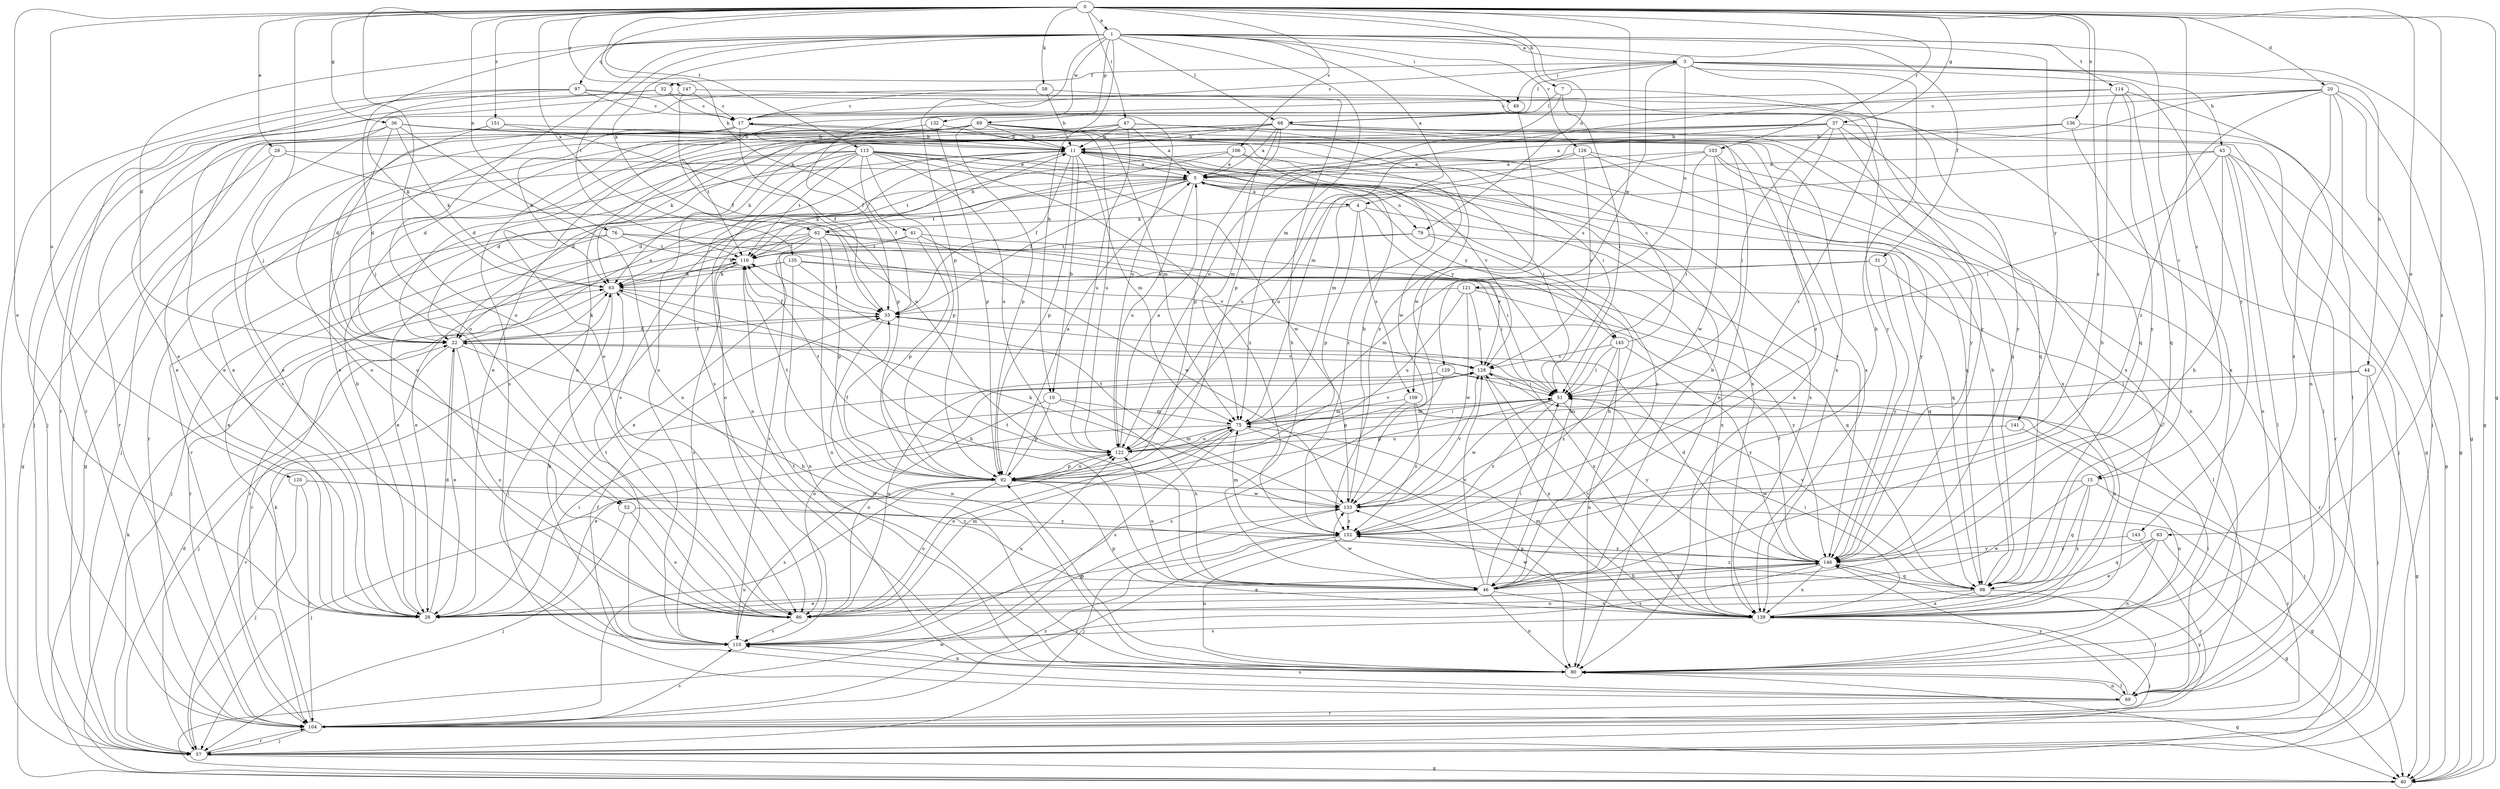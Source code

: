 strict digraph  {
0;
1;
3;
4;
5;
7;
10;
11;
15;
17;
20;
22;
26;
28;
31;
32;
33;
36;
37;
40;
43;
44;
46;
47;
49;
51;
52;
57;
58;
61;
62;
63;
68;
69;
75;
76;
79;
80;
83;
86;
89;
92;
97;
98;
103;
104;
106;
109;
110;
113;
114;
116;
120;
121;
122;
126;
128;
129;
132;
133;
135;
136;
139;
141;
143;
145;
146;
147;
151;
152;
0 -> 1  [label=a];
0 -> 7  [label=b];
0 -> 15  [label=c];
0 -> 20  [label=d];
0 -> 26  [label=e];
0 -> 28  [label=e];
0 -> 36  [label=g];
0 -> 37  [label=g];
0 -> 40  [label=g];
0 -> 47  [label=i];
0 -> 52  [label=j];
0 -> 58  [label=k];
0 -> 61  [label=k];
0 -> 76  [label=n];
0 -> 79  [label=n];
0 -> 83  [label=o];
0 -> 86  [label=o];
0 -> 103  [label=r];
0 -> 106  [label=s];
0 -> 113  [label=t];
0 -> 120  [label=u];
0 -> 129  [label=w];
0 -> 135  [label=x];
0 -> 136  [label=x];
0 -> 139  [label=x];
0 -> 147  [label=z];
0 -> 151  [label=z];
0 -> 152  [label=z];
1 -> 3  [label=a];
1 -> 4  [label=a];
1 -> 10  [label=b];
1 -> 15  [label=c];
1 -> 22  [label=d];
1 -> 31  [label=f];
1 -> 49  [label=i];
1 -> 52  [label=j];
1 -> 62  [label=k];
1 -> 68  [label=l];
1 -> 75  [label=m];
1 -> 86  [label=o];
1 -> 89  [label=p];
1 -> 92  [label=p];
1 -> 97  [label=q];
1 -> 114  [label=t];
1 -> 116  [label=t];
1 -> 126  [label=v];
1 -> 132  [label=w];
1 -> 141  [label=y];
3 -> 17  [label=c];
3 -> 32  [label=f];
3 -> 40  [label=g];
3 -> 43  [label=h];
3 -> 44  [label=h];
3 -> 46  [label=h];
3 -> 49  [label=i];
3 -> 68  [label=l];
3 -> 109  [label=s];
3 -> 121  [label=u];
3 -> 143  [label=y];
3 -> 152  [label=z];
4 -> 62  [label=k];
4 -> 92  [label=p];
4 -> 98  [label=q];
4 -> 109  [label=s];
4 -> 145  [label=y];
5 -> 4  [label=a];
5 -> 33  [label=f];
5 -> 79  [label=n];
5 -> 86  [label=o];
5 -> 104  [label=r];
5 -> 116  [label=t];
5 -> 122  [label=u];
5 -> 139  [label=x];
5 -> 145  [label=y];
7 -> 51  [label=i];
7 -> 68  [label=l];
7 -> 92  [label=p];
7 -> 146  [label=y];
10 -> 46  [label=h];
10 -> 75  [label=m];
10 -> 86  [label=o];
10 -> 92  [label=p];
11 -> 5  [label=a];
11 -> 10  [label=b];
11 -> 22  [label=d];
11 -> 33  [label=f];
11 -> 75  [label=m];
11 -> 92  [label=p];
11 -> 110  [label=s];
11 -> 116  [label=t];
11 -> 139  [label=x];
11 -> 146  [label=y];
15 -> 28  [label=e];
15 -> 98  [label=q];
15 -> 104  [label=r];
15 -> 133  [label=w];
15 -> 139  [label=x];
17 -> 11  [label=b];
17 -> 22  [label=d];
17 -> 33  [label=f];
17 -> 63  [label=k];
17 -> 80  [label=n];
17 -> 104  [label=r];
20 -> 17  [label=c];
20 -> 40  [label=g];
20 -> 57  [label=j];
20 -> 69  [label=l];
20 -> 75  [label=m];
20 -> 86  [label=o];
20 -> 139  [label=x];
20 -> 152  [label=z];
22 -> 5  [label=a];
22 -> 28  [label=e];
22 -> 33  [label=f];
22 -> 46  [label=h];
22 -> 57  [label=j];
22 -> 63  [label=k];
22 -> 86  [label=o];
22 -> 128  [label=v];
26 -> 5  [label=a];
26 -> 40  [label=g];
26 -> 57  [label=j];
26 -> 122  [label=u];
28 -> 11  [label=b];
28 -> 22  [label=d];
28 -> 51  [label=i];
31 -> 63  [label=k];
31 -> 69  [label=l];
31 -> 75  [label=m];
31 -> 146  [label=y];
32 -> 17  [label=c];
32 -> 57  [label=j];
32 -> 104  [label=r];
32 -> 146  [label=y];
33 -> 22  [label=d];
33 -> 80  [label=n];
33 -> 139  [label=x];
36 -> 11  [label=b];
36 -> 28  [label=e];
36 -> 51  [label=i];
36 -> 63  [label=k];
36 -> 80  [label=n];
36 -> 86  [label=o];
36 -> 110  [label=s];
36 -> 133  [label=w];
37 -> 11  [label=b];
37 -> 28  [label=e];
37 -> 51  [label=i];
37 -> 63  [label=k];
37 -> 69  [label=l];
37 -> 98  [label=q];
37 -> 110  [label=s];
37 -> 146  [label=y];
37 -> 152  [label=z];
40 -> 63  [label=k];
40 -> 133  [label=w];
43 -> 5  [label=a];
43 -> 40  [label=g];
43 -> 46  [label=h];
43 -> 51  [label=i];
43 -> 69  [label=l];
43 -> 75  [label=m];
43 -> 80  [label=n];
43 -> 104  [label=r];
44 -> 40  [label=g];
44 -> 51  [label=i];
44 -> 57  [label=j];
44 -> 122  [label=u];
46 -> 5  [label=a];
46 -> 11  [label=b];
46 -> 28  [label=e];
46 -> 51  [label=i];
46 -> 80  [label=n];
46 -> 116  [label=t];
46 -> 122  [label=u];
46 -> 128  [label=v];
46 -> 133  [label=w];
46 -> 139  [label=x];
46 -> 146  [label=y];
47 -> 5  [label=a];
47 -> 11  [label=b];
47 -> 22  [label=d];
47 -> 28  [label=e];
47 -> 63  [label=k];
47 -> 122  [label=u];
47 -> 139  [label=x];
47 -> 152  [label=z];
49 -> 33  [label=f];
49 -> 133  [label=w];
51 -> 75  [label=m];
51 -> 92  [label=p];
51 -> 133  [label=w];
51 -> 146  [label=y];
51 -> 152  [label=z];
52 -> 57  [label=j];
52 -> 86  [label=o];
52 -> 152  [label=z];
57 -> 22  [label=d];
57 -> 40  [label=g];
57 -> 104  [label=r];
57 -> 128  [label=v];
58 -> 11  [label=b];
58 -> 17  [label=c];
58 -> 46  [label=h];
58 -> 57  [label=j];
61 -> 28  [label=e];
61 -> 92  [label=p];
61 -> 116  [label=t];
61 -> 128  [label=v];
61 -> 133  [label=w];
62 -> 11  [label=b];
62 -> 28  [label=e];
62 -> 46  [label=h];
62 -> 51  [label=i];
62 -> 63  [label=k];
62 -> 80  [label=n];
62 -> 92  [label=p];
62 -> 110  [label=s];
62 -> 116  [label=t];
63 -> 33  [label=f];
63 -> 46  [label=h];
63 -> 69  [label=l];
63 -> 104  [label=r];
68 -> 5  [label=a];
68 -> 11  [label=b];
68 -> 22  [label=d];
68 -> 28  [label=e];
68 -> 40  [label=g];
68 -> 75  [label=m];
68 -> 86  [label=o];
68 -> 92  [label=p];
68 -> 98  [label=q];
68 -> 139  [label=x];
69 -> 33  [label=f];
69 -> 51  [label=i];
69 -> 80  [label=n];
69 -> 104  [label=r];
69 -> 110  [label=s];
69 -> 146  [label=y];
75 -> 28  [label=e];
75 -> 51  [label=i];
75 -> 80  [label=n];
75 -> 86  [label=o];
75 -> 110  [label=s];
75 -> 122  [label=u];
75 -> 128  [label=v];
76 -> 28  [label=e];
76 -> 57  [label=j];
76 -> 116  [label=t];
76 -> 128  [label=v];
76 -> 139  [label=x];
79 -> 28  [label=e];
79 -> 46  [label=h];
79 -> 98  [label=q];
79 -> 116  [label=t];
80 -> 40  [label=g];
80 -> 69  [label=l];
80 -> 92  [label=p];
80 -> 116  [label=t];
83 -> 28  [label=e];
83 -> 40  [label=g];
83 -> 80  [label=n];
83 -> 98  [label=q];
83 -> 146  [label=y];
86 -> 75  [label=m];
86 -> 110  [label=s];
86 -> 152  [label=z];
89 -> 11  [label=b];
89 -> 22  [label=d];
89 -> 28  [label=e];
89 -> 57  [label=j];
89 -> 75  [label=m];
89 -> 80  [label=n];
89 -> 86  [label=o];
89 -> 92  [label=p];
89 -> 110  [label=s];
89 -> 122  [label=u];
89 -> 139  [label=x];
92 -> 5  [label=a];
92 -> 33  [label=f];
92 -> 40  [label=g];
92 -> 57  [label=j];
92 -> 86  [label=o];
92 -> 110  [label=s];
92 -> 116  [label=t];
92 -> 122  [label=u];
92 -> 133  [label=w];
97 -> 17  [label=c];
97 -> 28  [label=e];
97 -> 57  [label=j];
97 -> 63  [label=k];
97 -> 122  [label=u];
97 -> 146  [label=y];
98 -> 11  [label=b];
98 -> 69  [label=l];
98 -> 86  [label=o];
98 -> 128  [label=v];
98 -> 139  [label=x];
98 -> 152  [label=z];
103 -> 5  [label=a];
103 -> 51  [label=i];
103 -> 57  [label=j];
103 -> 80  [label=n];
103 -> 122  [label=u];
103 -> 133  [label=w];
104 -> 57  [label=j];
104 -> 63  [label=k];
104 -> 110  [label=s];
104 -> 122  [label=u];
104 -> 146  [label=y];
104 -> 152  [label=z];
106 -> 5  [label=a];
106 -> 22  [label=d];
106 -> 51  [label=i];
106 -> 63  [label=k];
106 -> 152  [label=z];
109 -> 57  [label=j];
109 -> 75  [label=m];
109 -> 110  [label=s];
109 -> 152  [label=z];
110 -> 63  [label=k];
110 -> 80  [label=n];
110 -> 116  [label=t];
110 -> 122  [label=u];
113 -> 5  [label=a];
113 -> 22  [label=d];
113 -> 33  [label=f];
113 -> 40  [label=g];
113 -> 80  [label=n];
113 -> 92  [label=p];
113 -> 98  [label=q];
113 -> 104  [label=r];
113 -> 116  [label=t];
113 -> 122  [label=u];
113 -> 128  [label=v];
113 -> 133  [label=w];
113 -> 152  [label=z];
114 -> 17  [label=c];
114 -> 46  [label=h];
114 -> 80  [label=n];
114 -> 98  [label=q];
114 -> 122  [label=u];
114 -> 146  [label=y];
116 -> 63  [label=k];
116 -> 104  [label=r];
116 -> 110  [label=s];
120 -> 57  [label=j];
120 -> 104  [label=r];
120 -> 133  [label=w];
120 -> 146  [label=y];
121 -> 33  [label=f];
121 -> 104  [label=r];
121 -> 122  [label=u];
121 -> 128  [label=v];
121 -> 133  [label=w];
121 -> 146  [label=y];
122 -> 5  [label=a];
122 -> 75  [label=m];
122 -> 92  [label=p];
122 -> 116  [label=t];
126 -> 5  [label=a];
126 -> 122  [label=u];
126 -> 128  [label=v];
126 -> 139  [label=x];
126 -> 146  [label=y];
128 -> 51  [label=i];
128 -> 86  [label=o];
128 -> 139  [label=x];
129 -> 51  [label=i];
129 -> 86  [label=o];
129 -> 92  [label=p];
129 -> 139  [label=x];
132 -> 11  [label=b];
132 -> 92  [label=p];
132 -> 116  [label=t];
133 -> 11  [label=b];
133 -> 57  [label=j];
133 -> 63  [label=k];
133 -> 116  [label=t];
133 -> 128  [label=v];
133 -> 152  [label=z];
135 -> 33  [label=f];
135 -> 51  [label=i];
135 -> 63  [label=k];
135 -> 80  [label=n];
135 -> 98  [label=q];
135 -> 104  [label=r];
136 -> 5  [label=a];
136 -> 11  [label=b];
136 -> 40  [label=g];
136 -> 139  [label=x];
139 -> 51  [label=i];
139 -> 57  [label=j];
139 -> 75  [label=m];
139 -> 92  [label=p];
139 -> 110  [label=s];
139 -> 128  [label=v];
139 -> 133  [label=w];
141 -> 80  [label=n];
141 -> 122  [label=u];
143 -> 104  [label=r];
143 -> 146  [label=y];
145 -> 17  [label=c];
145 -> 51  [label=i];
145 -> 80  [label=n];
145 -> 128  [label=v];
145 -> 146  [label=y];
145 -> 152  [label=z];
146 -> 22  [label=d];
146 -> 28  [label=e];
146 -> 33  [label=f];
146 -> 46  [label=h];
146 -> 98  [label=q];
146 -> 110  [label=s];
146 -> 139  [label=x];
147 -> 17  [label=c];
147 -> 33  [label=f];
147 -> 98  [label=q];
147 -> 104  [label=r];
151 -> 11  [label=b];
151 -> 28  [label=e];
151 -> 86  [label=o];
151 -> 92  [label=p];
152 -> 75  [label=m];
152 -> 80  [label=n];
152 -> 104  [label=r];
152 -> 146  [label=y];
}
